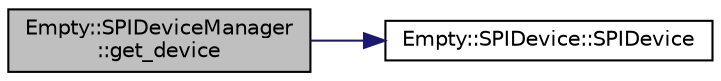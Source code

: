 digraph "Empty::SPIDeviceManager::get_device"
{
 // INTERACTIVE_SVG=YES
  edge [fontname="Helvetica",fontsize="10",labelfontname="Helvetica",labelfontsize="10"];
  node [fontname="Helvetica",fontsize="10",shape=record];
  rankdir="LR";
  Node1 [label="Empty::SPIDeviceManager\l::get_device",height=0.2,width=0.4,color="black", fillcolor="grey75", style="filled", fontcolor="black"];
  Node1 -> Node2 [color="midnightblue",fontsize="10",style="solid",fontname="Helvetica"];
  Node2 [label="Empty::SPIDevice::SPIDevice",height=0.2,width=0.4,color="black", fillcolor="white", style="filled",URL="$classEmpty_1_1SPIDevice.html#a912394bfa03e37221dfbce7d8e73b9b2"];
}

